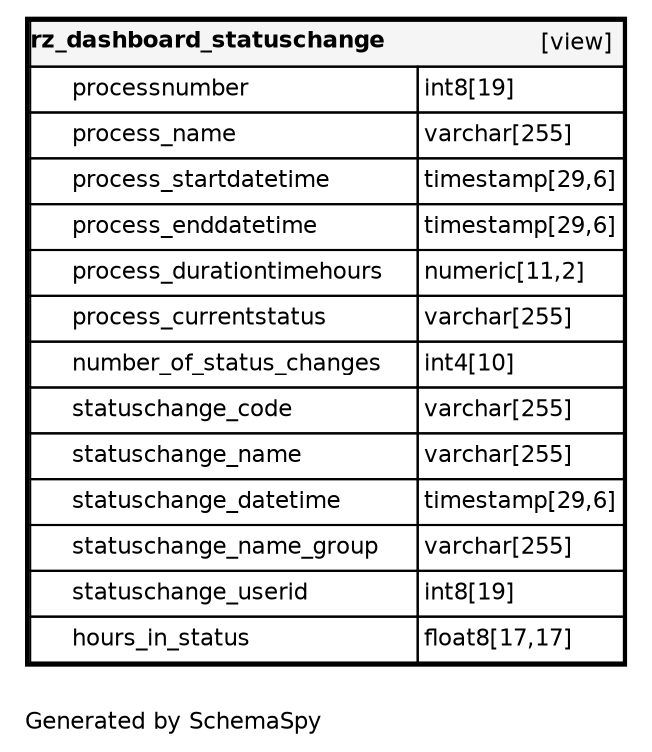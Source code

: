 digraph "oneDegreeRelationshipsDiagram" {
  graph [
    rankdir="RL"
    bgcolor="#ffffff"
    label="\nGenerated by SchemaSpy"
    labeljust="l"
    nodesep="0.18"
    ranksep="0.46"
    fontname="Helvetica"
    fontsize="11"
    ration="compress"
  ];
  node [
    fontname="Helvetica"
    fontsize="11"
    shape="plaintext"
  ];
  edge [
    arrowsize="0.8"
  ];
  "rz_dashboard_statuschange" [
   label=<
    <TABLE BORDER="2" CELLBORDER="1" CELLSPACING="0" BGCOLOR="#ffffff">
      <TR><TD COLSPAN="4"  BGCOLOR="#f5f5f5"><TABLE BORDER="0" CELLSPACING="0"><TR><TD ALIGN="LEFT" FIXEDSIZE="TRUE" WIDTH="165" HEIGHT="16"><B>rz_dashboard_statuschange</B></TD><TD ALIGN="RIGHT">[view]</TD></TR></TABLE></TD></TR>
      <TR><TD PORT="processnumber" COLSPAN="2" ALIGN="LEFT"><TABLE BORDER="0" CELLSPACING="0" ALIGN="LEFT"><TR ALIGN="LEFT"><TD ALIGN="LEFT" FIXEDSIZE="TRUE" WIDTH="15" HEIGHT="16"></TD><TD ALIGN="LEFT" FIXEDSIZE="TRUE" WIDTH="165" HEIGHT="16">processnumber</TD></TR></TABLE></TD><TD PORT="processnumber.type" ALIGN="LEFT">int8[19]</TD></TR>
      <TR><TD PORT="process_name" COLSPAN="2" ALIGN="LEFT"><TABLE BORDER="0" CELLSPACING="0" ALIGN="LEFT"><TR ALIGN="LEFT"><TD ALIGN="LEFT" FIXEDSIZE="TRUE" WIDTH="15" HEIGHT="16"></TD><TD ALIGN="LEFT" FIXEDSIZE="TRUE" WIDTH="165" HEIGHT="16">process_name</TD></TR></TABLE></TD><TD PORT="process_name.type" ALIGN="LEFT">varchar[255]</TD></TR>
      <TR><TD PORT="process_startdatetime" COLSPAN="2" ALIGN="LEFT"><TABLE BORDER="0" CELLSPACING="0" ALIGN="LEFT"><TR ALIGN="LEFT"><TD ALIGN="LEFT" FIXEDSIZE="TRUE" WIDTH="15" HEIGHT="16"></TD><TD ALIGN="LEFT" FIXEDSIZE="TRUE" WIDTH="165" HEIGHT="16">process_startdatetime</TD></TR></TABLE></TD><TD PORT="process_startdatetime.type" ALIGN="LEFT">timestamp[29,6]</TD></TR>
      <TR><TD PORT="process_enddatetime" COLSPAN="2" ALIGN="LEFT"><TABLE BORDER="0" CELLSPACING="0" ALIGN="LEFT"><TR ALIGN="LEFT"><TD ALIGN="LEFT" FIXEDSIZE="TRUE" WIDTH="15" HEIGHT="16"></TD><TD ALIGN="LEFT" FIXEDSIZE="TRUE" WIDTH="165" HEIGHT="16">process_enddatetime</TD></TR></TABLE></TD><TD PORT="process_enddatetime.type" ALIGN="LEFT">timestamp[29,6]</TD></TR>
      <TR><TD PORT="process_durationtimehours" COLSPAN="2" ALIGN="LEFT"><TABLE BORDER="0" CELLSPACING="0" ALIGN="LEFT"><TR ALIGN="LEFT"><TD ALIGN="LEFT" FIXEDSIZE="TRUE" WIDTH="15" HEIGHT="16"></TD><TD ALIGN="LEFT" FIXEDSIZE="TRUE" WIDTH="165" HEIGHT="16">process_durationtimehours</TD></TR></TABLE></TD><TD PORT="process_durationtimehours.type" ALIGN="LEFT">numeric[11,2]</TD></TR>
      <TR><TD PORT="process_currentstatus" COLSPAN="2" ALIGN="LEFT"><TABLE BORDER="0" CELLSPACING="0" ALIGN="LEFT"><TR ALIGN="LEFT"><TD ALIGN="LEFT" FIXEDSIZE="TRUE" WIDTH="15" HEIGHT="16"></TD><TD ALIGN="LEFT" FIXEDSIZE="TRUE" WIDTH="165" HEIGHT="16">process_currentstatus</TD></TR></TABLE></TD><TD PORT="process_currentstatus.type" ALIGN="LEFT">varchar[255]</TD></TR>
      <TR><TD PORT="number_of_status_changes" COLSPAN="2" ALIGN="LEFT"><TABLE BORDER="0" CELLSPACING="0" ALIGN="LEFT"><TR ALIGN="LEFT"><TD ALIGN="LEFT" FIXEDSIZE="TRUE" WIDTH="15" HEIGHT="16"></TD><TD ALIGN="LEFT" FIXEDSIZE="TRUE" WIDTH="165" HEIGHT="16">number_of_status_changes</TD></TR></TABLE></TD><TD PORT="number_of_status_changes.type" ALIGN="LEFT">int4[10]</TD></TR>
      <TR><TD PORT="statuschange_code" COLSPAN="2" ALIGN="LEFT"><TABLE BORDER="0" CELLSPACING="0" ALIGN="LEFT"><TR ALIGN="LEFT"><TD ALIGN="LEFT" FIXEDSIZE="TRUE" WIDTH="15" HEIGHT="16"></TD><TD ALIGN="LEFT" FIXEDSIZE="TRUE" WIDTH="165" HEIGHT="16">statuschange_code</TD></TR></TABLE></TD><TD PORT="statuschange_code.type" ALIGN="LEFT">varchar[255]</TD></TR>
      <TR><TD PORT="statuschange_name" COLSPAN="2" ALIGN="LEFT"><TABLE BORDER="0" CELLSPACING="0" ALIGN="LEFT"><TR ALIGN="LEFT"><TD ALIGN="LEFT" FIXEDSIZE="TRUE" WIDTH="15" HEIGHT="16"></TD><TD ALIGN="LEFT" FIXEDSIZE="TRUE" WIDTH="165" HEIGHT="16">statuschange_name</TD></TR></TABLE></TD><TD PORT="statuschange_name.type" ALIGN="LEFT">varchar[255]</TD></TR>
      <TR><TD PORT="statuschange_datetime" COLSPAN="2" ALIGN="LEFT"><TABLE BORDER="0" CELLSPACING="0" ALIGN="LEFT"><TR ALIGN="LEFT"><TD ALIGN="LEFT" FIXEDSIZE="TRUE" WIDTH="15" HEIGHT="16"></TD><TD ALIGN="LEFT" FIXEDSIZE="TRUE" WIDTH="165" HEIGHT="16">statuschange_datetime</TD></TR></TABLE></TD><TD PORT="statuschange_datetime.type" ALIGN="LEFT">timestamp[29,6]</TD></TR>
      <TR><TD PORT="statuschange_name_group" COLSPAN="2" ALIGN="LEFT"><TABLE BORDER="0" CELLSPACING="0" ALIGN="LEFT"><TR ALIGN="LEFT"><TD ALIGN="LEFT" FIXEDSIZE="TRUE" WIDTH="15" HEIGHT="16"></TD><TD ALIGN="LEFT" FIXEDSIZE="TRUE" WIDTH="165" HEIGHT="16">statuschange_name_group</TD></TR></TABLE></TD><TD PORT="statuschange_name_group.type" ALIGN="LEFT">varchar[255]</TD></TR>
      <TR><TD PORT="statuschange_userid" COLSPAN="2" ALIGN="LEFT"><TABLE BORDER="0" CELLSPACING="0" ALIGN="LEFT"><TR ALIGN="LEFT"><TD ALIGN="LEFT" FIXEDSIZE="TRUE" WIDTH="15" HEIGHT="16"></TD><TD ALIGN="LEFT" FIXEDSIZE="TRUE" WIDTH="165" HEIGHT="16">statuschange_userid</TD></TR></TABLE></TD><TD PORT="statuschange_userid.type" ALIGN="LEFT">int8[19]</TD></TR>
      <TR><TD PORT="hours_in_status" COLSPAN="2" ALIGN="LEFT"><TABLE BORDER="0" CELLSPACING="0" ALIGN="LEFT"><TR ALIGN="LEFT"><TD ALIGN="LEFT" FIXEDSIZE="TRUE" WIDTH="15" HEIGHT="16"></TD><TD ALIGN="LEFT" FIXEDSIZE="TRUE" WIDTH="165" HEIGHT="16">hours_in_status</TD></TR></TABLE></TD><TD PORT="hours_in_status.type" ALIGN="LEFT">float8[17,17]</TD></TR>
    </TABLE>>
    URL="rz_dashboard_statuschange.html"
    target="_top"
    tooltip="rz_dashboard_statuschange"
  ];
}
